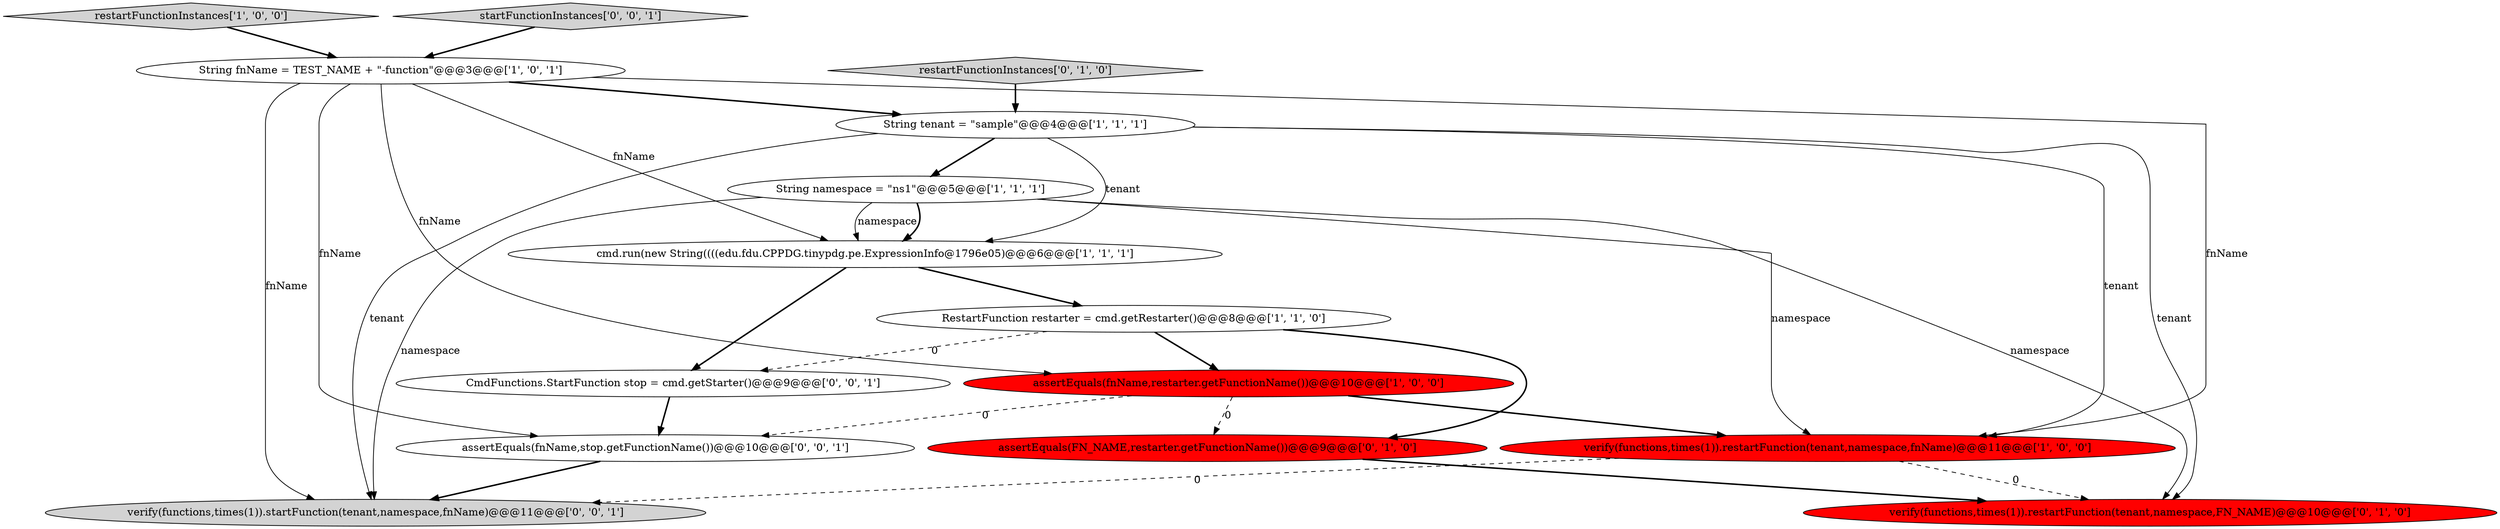 digraph {
6 [style = filled, label = "cmd.run(new String((((edu.fdu.CPPDG.tinypdg.pe.ExpressionInfo@1796e05)@@@6@@@['1', '1', '1']", fillcolor = white, shape = ellipse image = "AAA0AAABBB1BBB"];
10 [style = filled, label = "restartFunctionInstances['0', '1', '0']", fillcolor = lightgray, shape = diamond image = "AAA0AAABBB2BBB"];
7 [style = filled, label = "restartFunctionInstances['1', '0', '0']", fillcolor = lightgray, shape = diamond image = "AAA0AAABBB1BBB"];
13 [style = filled, label = "CmdFunctions.StartFunction stop = cmd.getStarter()@@@9@@@['0', '0', '1']", fillcolor = white, shape = ellipse image = "AAA0AAABBB3BBB"];
4 [style = filled, label = "String tenant = \"sample\"@@@4@@@['1', '1', '1']", fillcolor = white, shape = ellipse image = "AAA0AAABBB1BBB"];
1 [style = filled, label = "verify(functions,times(1)).restartFunction(tenant,namespace,fnName)@@@11@@@['1', '0', '0']", fillcolor = red, shape = ellipse image = "AAA1AAABBB1BBB"];
2 [style = filled, label = "String fnName = TEST_NAME + \"-function\"@@@3@@@['1', '0', '1']", fillcolor = white, shape = ellipse image = "AAA0AAABBB1BBB"];
11 [style = filled, label = "assertEquals(fnName,stop.getFunctionName())@@@10@@@['0', '0', '1']", fillcolor = white, shape = ellipse image = "AAA0AAABBB3BBB"];
12 [style = filled, label = "startFunctionInstances['0', '0', '1']", fillcolor = lightgray, shape = diamond image = "AAA0AAABBB3BBB"];
14 [style = filled, label = "verify(functions,times(1)).startFunction(tenant,namespace,fnName)@@@11@@@['0', '0', '1']", fillcolor = lightgray, shape = ellipse image = "AAA0AAABBB3BBB"];
9 [style = filled, label = "assertEquals(FN_NAME,restarter.getFunctionName())@@@9@@@['0', '1', '0']", fillcolor = red, shape = ellipse image = "AAA1AAABBB2BBB"];
5 [style = filled, label = "String namespace = \"ns1\"@@@5@@@['1', '1', '1']", fillcolor = white, shape = ellipse image = "AAA0AAABBB1BBB"];
8 [style = filled, label = "verify(functions,times(1)).restartFunction(tenant,namespace,FN_NAME)@@@10@@@['0', '1', '0']", fillcolor = red, shape = ellipse image = "AAA1AAABBB2BBB"];
3 [style = filled, label = "RestartFunction restarter = cmd.getRestarter()@@@8@@@['1', '1', '0']", fillcolor = white, shape = ellipse image = "AAA0AAABBB1BBB"];
0 [style = filled, label = "assertEquals(fnName,restarter.getFunctionName())@@@10@@@['1', '0', '0']", fillcolor = red, shape = ellipse image = "AAA1AAABBB1BBB"];
6->3 [style = bold, label=""];
2->11 [style = solid, label="fnName"];
1->14 [style = dashed, label="0"];
11->14 [style = bold, label=""];
4->14 [style = solid, label="tenant"];
2->6 [style = solid, label="fnName"];
4->1 [style = solid, label="tenant"];
5->14 [style = solid, label="namespace"];
0->11 [style = dashed, label="0"];
9->8 [style = bold, label=""];
2->0 [style = solid, label="fnName"];
2->4 [style = bold, label=""];
13->11 [style = bold, label=""];
5->6 [style = solid, label="namespace"];
3->13 [style = dashed, label="0"];
3->0 [style = bold, label=""];
4->8 [style = solid, label="tenant"];
3->9 [style = bold, label=""];
12->2 [style = bold, label=""];
4->6 [style = solid, label="tenant"];
5->1 [style = solid, label="namespace"];
5->6 [style = bold, label=""];
7->2 [style = bold, label=""];
0->1 [style = bold, label=""];
6->13 [style = bold, label=""];
10->4 [style = bold, label=""];
1->8 [style = dashed, label="0"];
0->9 [style = dashed, label="0"];
2->14 [style = solid, label="fnName"];
4->5 [style = bold, label=""];
2->1 [style = solid, label="fnName"];
5->8 [style = solid, label="namespace"];
}
